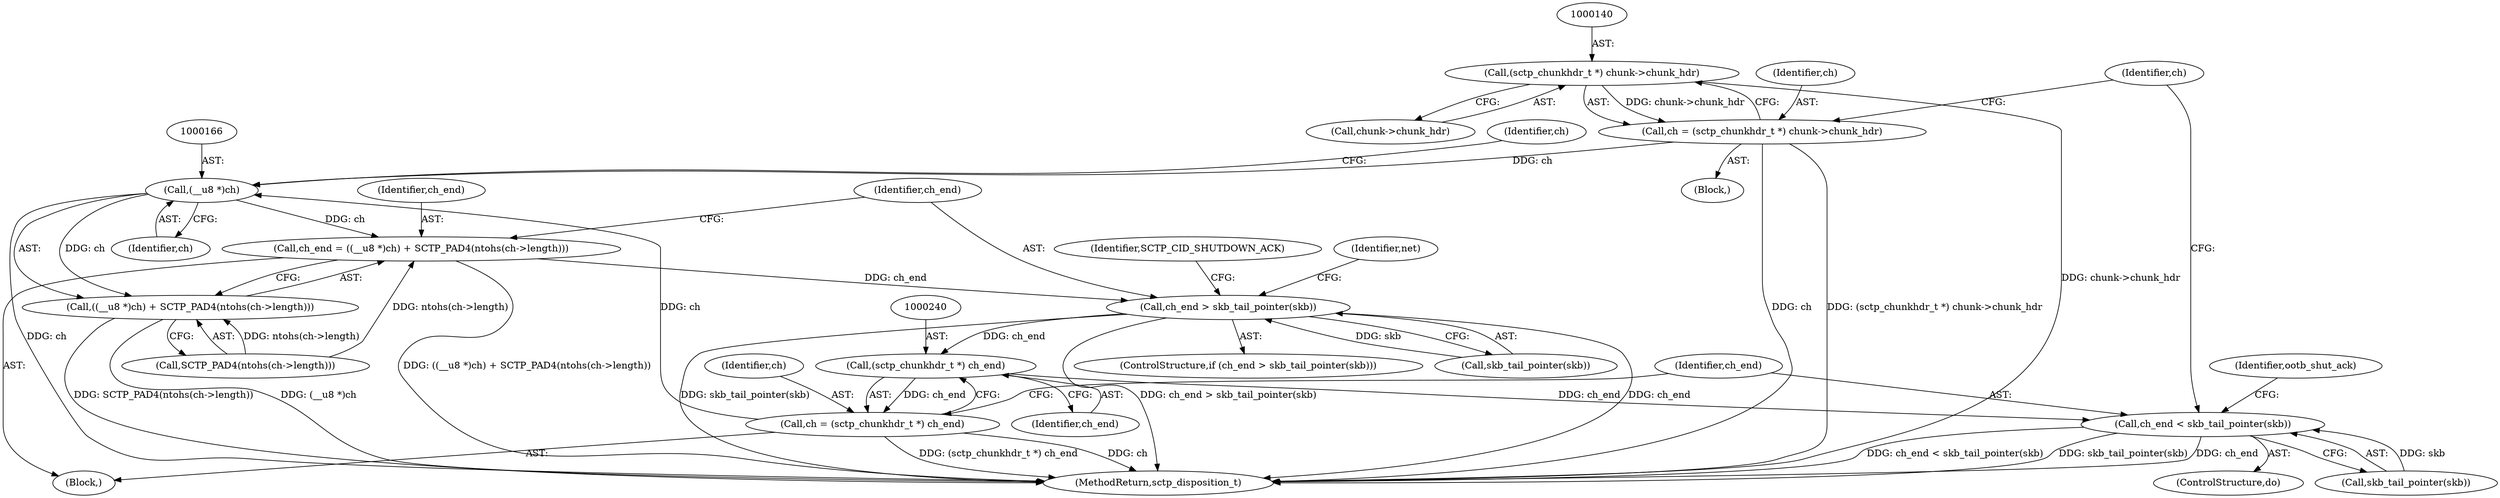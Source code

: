 digraph "0_linux_bf911e985d6bbaa328c20c3e05f4eb03de11fdd6@pointer" {
"1000139" [label="(Call,(sctp_chunkhdr_t *) chunk->chunk_hdr)"];
"1000137" [label="(Call,ch = (sctp_chunkhdr_t *) chunk->chunk_hdr)"];
"1000165" [label="(Call,(__u8 *)ch)"];
"1000162" [label="(Call,ch_end = ((__u8 *)ch) + SCTP_PAD4(ntohs(ch->length)))"];
"1000174" [label="(Call,ch_end > skb_tail_pointer(skb))"];
"1000239" [label="(Call,(sctp_chunkhdr_t *) ch_end)"];
"1000237" [label="(Call,ch = (sctp_chunkhdr_t *) ch_end)"];
"1000242" [label="(Call,ch_end < skb_tail_pointer(skb))"];
"1000164" [label="(Call,((__u8 *)ch) + SCTP_PAD4(ntohs(ch->length)))"];
"1000173" [label="(ControlStructure,if (ch_end > skb_tail_pointer(skb)))"];
"1000241" [label="(Identifier,ch_end)"];
"1000239" [label="(Call,(sctp_chunkhdr_t *) ch_end)"];
"1000137" [label="(Call,ch = (sctp_chunkhdr_t *) chunk->chunk_hdr)"];
"1000168" [label="(Call,SCTP_PAD4(ntohs(ch->length)))"];
"1000150" [label="(Identifier,ch)"];
"1000141" [label="(Call,chunk->chunk_hdr)"];
"1000247" [label="(Identifier,ootb_shut_ack)"];
"1000164" [label="(Call,((__u8 *)ch) + SCTP_PAD4(ntohs(ch->length)))"];
"1000174" [label="(Call,ch_end > skb_tail_pointer(skb))"];
"1000162" [label="(Call,ch_end = ((__u8 *)ch) + SCTP_PAD4(ntohs(ch->length)))"];
"1000145" [label="(Block,)"];
"1000171" [label="(Identifier,ch)"];
"1000138" [label="(Identifier,ch)"];
"1000144" [label="(ControlStructure,do)"];
"1000244" [label="(Call,skb_tail_pointer(skb))"];
"1000176" [label="(Call,skb_tail_pointer(skb))"];
"1000112" [label="(Block,)"];
"1000139" [label="(Call,(sctp_chunkhdr_t *) chunk->chunk_hdr)"];
"1000242" [label="(Call,ch_end < skb_tail_pointer(skb))"];
"1000237" [label="(Call,ch = (sctp_chunkhdr_t *) ch_end)"];
"1000175" [label="(Identifier,ch_end)"];
"1000180" [label="(Identifier,net)"];
"1000163" [label="(Identifier,ch_end)"];
"1000238" [label="(Identifier,ch)"];
"1000243" [label="(Identifier,ch_end)"];
"1000188" [label="(Identifier,SCTP_CID_SHUTDOWN_ACK)"];
"1000167" [label="(Identifier,ch)"];
"1000276" [label="(MethodReturn,sctp_disposition_t)"];
"1000165" [label="(Call,(__u8 *)ch)"];
"1000139" -> "1000137"  [label="AST: "];
"1000139" -> "1000141"  [label="CFG: "];
"1000140" -> "1000139"  [label="AST: "];
"1000141" -> "1000139"  [label="AST: "];
"1000137" -> "1000139"  [label="CFG: "];
"1000139" -> "1000276"  [label="DDG: chunk->chunk_hdr"];
"1000139" -> "1000137"  [label="DDG: chunk->chunk_hdr"];
"1000137" -> "1000112"  [label="AST: "];
"1000138" -> "1000137"  [label="AST: "];
"1000150" -> "1000137"  [label="CFG: "];
"1000137" -> "1000276"  [label="DDG: (sctp_chunkhdr_t *) chunk->chunk_hdr"];
"1000137" -> "1000276"  [label="DDG: ch"];
"1000137" -> "1000165"  [label="DDG: ch"];
"1000165" -> "1000164"  [label="AST: "];
"1000165" -> "1000167"  [label="CFG: "];
"1000166" -> "1000165"  [label="AST: "];
"1000167" -> "1000165"  [label="AST: "];
"1000171" -> "1000165"  [label="CFG: "];
"1000165" -> "1000276"  [label="DDG: ch"];
"1000165" -> "1000162"  [label="DDG: ch"];
"1000165" -> "1000164"  [label="DDG: ch"];
"1000237" -> "1000165"  [label="DDG: ch"];
"1000162" -> "1000145"  [label="AST: "];
"1000162" -> "1000164"  [label="CFG: "];
"1000163" -> "1000162"  [label="AST: "];
"1000164" -> "1000162"  [label="AST: "];
"1000175" -> "1000162"  [label="CFG: "];
"1000162" -> "1000276"  [label="DDG: ((__u8 *)ch) + SCTP_PAD4(ntohs(ch->length))"];
"1000168" -> "1000162"  [label="DDG: ntohs(ch->length)"];
"1000162" -> "1000174"  [label="DDG: ch_end"];
"1000174" -> "1000173"  [label="AST: "];
"1000174" -> "1000176"  [label="CFG: "];
"1000175" -> "1000174"  [label="AST: "];
"1000176" -> "1000174"  [label="AST: "];
"1000180" -> "1000174"  [label="CFG: "];
"1000188" -> "1000174"  [label="CFG: "];
"1000174" -> "1000276"  [label="DDG: skb_tail_pointer(skb)"];
"1000174" -> "1000276"  [label="DDG: ch_end > skb_tail_pointer(skb)"];
"1000174" -> "1000276"  [label="DDG: ch_end"];
"1000176" -> "1000174"  [label="DDG: skb"];
"1000174" -> "1000239"  [label="DDG: ch_end"];
"1000239" -> "1000237"  [label="AST: "];
"1000239" -> "1000241"  [label="CFG: "];
"1000240" -> "1000239"  [label="AST: "];
"1000241" -> "1000239"  [label="AST: "];
"1000237" -> "1000239"  [label="CFG: "];
"1000239" -> "1000237"  [label="DDG: ch_end"];
"1000239" -> "1000242"  [label="DDG: ch_end"];
"1000237" -> "1000145"  [label="AST: "];
"1000238" -> "1000237"  [label="AST: "];
"1000243" -> "1000237"  [label="CFG: "];
"1000237" -> "1000276"  [label="DDG: (sctp_chunkhdr_t *) ch_end"];
"1000237" -> "1000276"  [label="DDG: ch"];
"1000242" -> "1000144"  [label="AST: "];
"1000242" -> "1000244"  [label="CFG: "];
"1000243" -> "1000242"  [label="AST: "];
"1000244" -> "1000242"  [label="AST: "];
"1000150" -> "1000242"  [label="CFG: "];
"1000247" -> "1000242"  [label="CFG: "];
"1000242" -> "1000276"  [label="DDG: ch_end < skb_tail_pointer(skb)"];
"1000242" -> "1000276"  [label="DDG: skb_tail_pointer(skb)"];
"1000242" -> "1000276"  [label="DDG: ch_end"];
"1000244" -> "1000242"  [label="DDG: skb"];
"1000164" -> "1000168"  [label="CFG: "];
"1000168" -> "1000164"  [label="AST: "];
"1000164" -> "1000276"  [label="DDG: SCTP_PAD4(ntohs(ch->length))"];
"1000164" -> "1000276"  [label="DDG: (__u8 *)ch"];
"1000168" -> "1000164"  [label="DDG: ntohs(ch->length)"];
}

